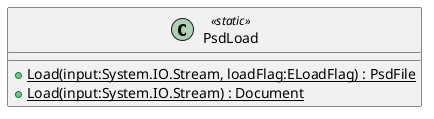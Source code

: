 @startuml
class PsdLoad <<static>> {
    + {static} Load(input:System.IO.Stream, loadFlag:ELoadFlag) : PsdFile
    + {static} Load(input:System.IO.Stream) : Document
}
@enduml
